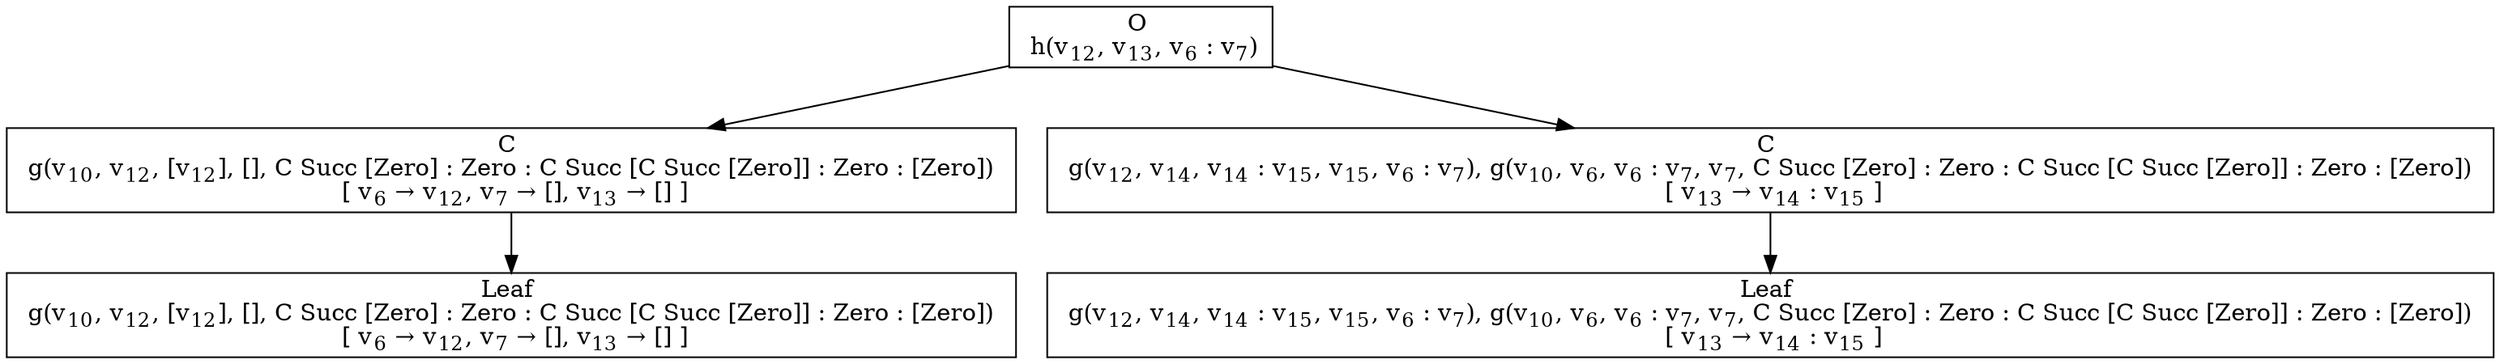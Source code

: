 digraph {
    graph [rankdir=TB
          ,bgcolor=transparent];
    node [shape=box
         ,fillcolor=white
         ,style=filled];
    0 [label=<O <BR/> h(v<SUB>12</SUB>, v<SUB>13</SUB>, v<SUB>6</SUB> : v<SUB>7</SUB>)>];
    1 [label=<C <BR/> g(v<SUB>10</SUB>, v<SUB>12</SUB>, [v<SUB>12</SUB>], [], C Succ [Zero] : Zero : C Succ [C Succ [Zero]] : Zero : [Zero]) <BR/>  [ v<SUB>6</SUB> &rarr; v<SUB>12</SUB>, v<SUB>7</SUB> &rarr; [], v<SUB>13</SUB> &rarr; [] ] >];
    2 [label=<C <BR/> g(v<SUB>12</SUB>, v<SUB>14</SUB>, v<SUB>14</SUB> : v<SUB>15</SUB>, v<SUB>15</SUB>, v<SUB>6</SUB> : v<SUB>7</SUB>), g(v<SUB>10</SUB>, v<SUB>6</SUB>, v<SUB>6</SUB> : v<SUB>7</SUB>, v<SUB>7</SUB>, C Succ [Zero] : Zero : C Succ [C Succ [Zero]] : Zero : [Zero]) <BR/>  [ v<SUB>13</SUB> &rarr; v<SUB>14</SUB> : v<SUB>15</SUB> ] >];
    3 [label=<Leaf <BR/> g(v<SUB>10</SUB>, v<SUB>12</SUB>, [v<SUB>12</SUB>], [], C Succ [Zero] : Zero : C Succ [C Succ [Zero]] : Zero : [Zero]) <BR/>  [ v<SUB>6</SUB> &rarr; v<SUB>12</SUB>, v<SUB>7</SUB> &rarr; [], v<SUB>13</SUB> &rarr; [] ] >];
    4 [label=<Leaf <BR/> g(v<SUB>12</SUB>, v<SUB>14</SUB>, v<SUB>14</SUB> : v<SUB>15</SUB>, v<SUB>15</SUB>, v<SUB>6</SUB> : v<SUB>7</SUB>), g(v<SUB>10</SUB>, v<SUB>6</SUB>, v<SUB>6</SUB> : v<SUB>7</SUB>, v<SUB>7</SUB>, C Succ [Zero] : Zero : C Succ [C Succ [Zero]] : Zero : [Zero]) <BR/>  [ v<SUB>13</SUB> &rarr; v<SUB>14</SUB> : v<SUB>15</SUB> ] >];
    0 -> 1 [label=""];
    0 -> 2 [label=""];
    1 -> 3 [label=""];
    2 -> 4 [label=""];
}